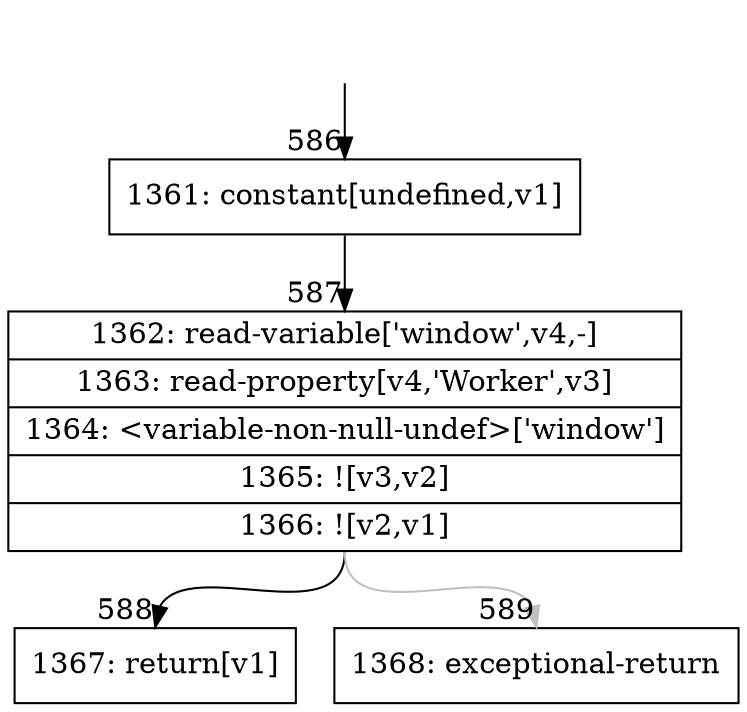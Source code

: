 digraph {
rankdir="TD"
BB_entry58[shape=none,label=""];
BB_entry58 -> BB586 [tailport=s, headport=n, headlabel="    586"]
BB586 [shape=record label="{1361: constant[undefined,v1]}" ] 
BB586 -> BB587 [tailport=s, headport=n, headlabel="      587"]
BB587 [shape=record label="{1362: read-variable['window',v4,-]|1363: read-property[v4,'Worker',v3]|1364: \<variable-non-null-undef\>['window']|1365: ![v3,v2]|1366: ![v2,v1]}" ] 
BB587 -> BB588 [tailport=s, headport=n, headlabel="      588"]
BB587 -> BB589 [tailport=s, headport=n, color=gray, headlabel="      589"]
BB588 [shape=record label="{1367: return[v1]}" ] 
BB589 [shape=record label="{1368: exceptional-return}" ] 
//#$~ 512
}
